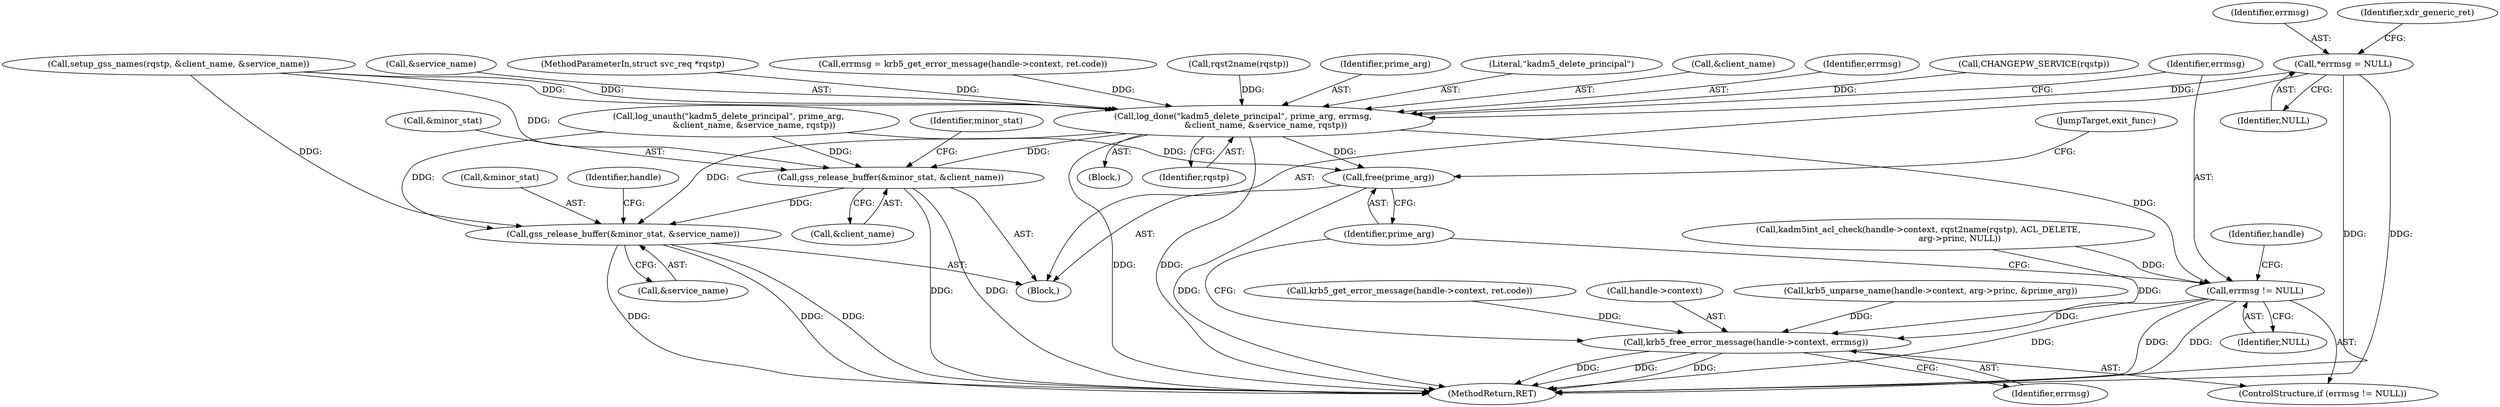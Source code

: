 digraph "0_krb5_83ed75feba32e46f736fcce0d96a0445f29b96c2_7@pointer" {
"1000117" [label="(Call,*errmsg = NULL)"];
"1000245" [label="(Call,log_done(\"kadm5_delete_principal\", prime_arg, errmsg,\n                 &client_name, &service_name, rqstp))"];
"1000255" [label="(Call,errmsg != NULL)"];
"1000258" [label="(Call,krb5_free_error_message(handle->context, errmsg))"];
"1000263" [label="(Call,free(prime_arg))"];
"1000266" [label="(Call,gss_release_buffer(&minor_stat, &client_name))"];
"1000271" [label="(Call,gss_release_buffer(&minor_stat, &service_name))"];
"1000196" [label="(Call,rqst2name(rqstp))"];
"1000247" [label="(Identifier,prime_arg)"];
"1000258" [label="(Call,krb5_free_error_message(handle->context, errmsg))"];
"1000246" [label="(Literal,\"kadm5_delete_principal\")"];
"1000281" [label="(MethodReturn,RET)"];
"1000267" [label="(Call,&minor_stat)"];
"1000257" [label="(Identifier,NULL)"];
"1000273" [label="(Identifier,minor_stat)"];
"1000256" [label="(Identifier,errmsg)"];
"1000249" [label="(Call,&client_name)"];
"1000117" [label="(Call,*errmsg = NULL)"];
"1000248" [label="(Identifier,errmsg)"];
"1000171" [label="(Call,krb5_unparse_name(handle->context, arg->princ, &prime_arg))"];
"1000277" [label="(Identifier,handle)"];
"1000189" [label="(Call,CHANGEPW_SERVICE(rqstp))"];
"1000251" [label="(Call,&service_name)"];
"1000156" [label="(Call,setup_gss_names(rqstp, &client_name, &service_name))"];
"1000119" [label="(Identifier,NULL)"];
"1000118" [label="(Identifier,errmsg)"];
"1000271" [label="(Call,gss_release_buffer(&minor_stat, &service_name))"];
"1000264" [label="(Identifier,prime_arg)"];
"1000245" [label="(Call,log_done(\"kadm5_delete_principal\", prime_arg, errmsg,\n                 &client_name, &service_name, rqstp))"];
"1000266" [label="(Call,gss_release_buffer(&minor_stat, &client_name))"];
"1000265" [label="(JumpTarget,exit_func:)"];
"1000255" [label="(Call,errmsg != NULL)"];
"1000103" [label="(Block,)"];
"1000102" [label="(MethodParameterIn,struct svc_req *rqstp)"];
"1000269" [label="(Call,&client_name)"];
"1000253" [label="(Identifier,rqstp)"];
"1000238" [label="(Call,krb5_get_error_message(handle->context, ret.code))"];
"1000272" [label="(Call,&minor_stat)"];
"1000263" [label="(Call,free(prime_arg))"];
"1000274" [label="(Call,&service_name)"];
"1000192" [label="(Call,kadm5int_acl_check(handle->context, rqst2name(rqstp), ACL_DELETE,\n                               arg->princ, NULL))"];
"1000260" [label="(Identifier,handle)"];
"1000218" [label="(Block,)"];
"1000209" [label="(Call,log_unauth(\"kadm5_delete_principal\", prime_arg,\n                   &client_name, &service_name, rqstp))"];
"1000259" [label="(Call,handle->context)"];
"1000262" [label="(Identifier,errmsg)"];
"1000236" [label="(Call,errmsg = krb5_get_error_message(handle->context, ret.code))"];
"1000121" [label="(Identifier,xdr_generic_ret)"];
"1000254" [label="(ControlStructure,if (errmsg != NULL))"];
"1000117" -> "1000103"  [label="AST: "];
"1000117" -> "1000119"  [label="CFG: "];
"1000118" -> "1000117"  [label="AST: "];
"1000119" -> "1000117"  [label="AST: "];
"1000121" -> "1000117"  [label="CFG: "];
"1000117" -> "1000281"  [label="DDG: "];
"1000117" -> "1000281"  [label="DDG: "];
"1000117" -> "1000245"  [label="DDG: "];
"1000245" -> "1000218"  [label="AST: "];
"1000245" -> "1000253"  [label="CFG: "];
"1000246" -> "1000245"  [label="AST: "];
"1000247" -> "1000245"  [label="AST: "];
"1000248" -> "1000245"  [label="AST: "];
"1000249" -> "1000245"  [label="AST: "];
"1000251" -> "1000245"  [label="AST: "];
"1000253" -> "1000245"  [label="AST: "];
"1000256" -> "1000245"  [label="CFG: "];
"1000245" -> "1000281"  [label="DDG: "];
"1000245" -> "1000281"  [label="DDG: "];
"1000236" -> "1000245"  [label="DDG: "];
"1000156" -> "1000245"  [label="DDG: "];
"1000156" -> "1000245"  [label="DDG: "];
"1000189" -> "1000245"  [label="DDG: "];
"1000196" -> "1000245"  [label="DDG: "];
"1000102" -> "1000245"  [label="DDG: "];
"1000245" -> "1000255"  [label="DDG: "];
"1000245" -> "1000263"  [label="DDG: "];
"1000245" -> "1000266"  [label="DDG: "];
"1000245" -> "1000271"  [label="DDG: "];
"1000255" -> "1000254"  [label="AST: "];
"1000255" -> "1000257"  [label="CFG: "];
"1000256" -> "1000255"  [label="AST: "];
"1000257" -> "1000255"  [label="AST: "];
"1000260" -> "1000255"  [label="CFG: "];
"1000264" -> "1000255"  [label="CFG: "];
"1000255" -> "1000281"  [label="DDG: "];
"1000255" -> "1000281"  [label="DDG: "];
"1000255" -> "1000281"  [label="DDG: "];
"1000192" -> "1000255"  [label="DDG: "];
"1000255" -> "1000258"  [label="DDG: "];
"1000258" -> "1000254"  [label="AST: "];
"1000258" -> "1000262"  [label="CFG: "];
"1000259" -> "1000258"  [label="AST: "];
"1000262" -> "1000258"  [label="AST: "];
"1000264" -> "1000258"  [label="CFG: "];
"1000258" -> "1000281"  [label="DDG: "];
"1000258" -> "1000281"  [label="DDG: "];
"1000258" -> "1000281"  [label="DDG: "];
"1000171" -> "1000258"  [label="DDG: "];
"1000238" -> "1000258"  [label="DDG: "];
"1000192" -> "1000258"  [label="DDG: "];
"1000263" -> "1000103"  [label="AST: "];
"1000263" -> "1000264"  [label="CFG: "];
"1000264" -> "1000263"  [label="AST: "];
"1000265" -> "1000263"  [label="CFG: "];
"1000263" -> "1000281"  [label="DDG: "];
"1000209" -> "1000263"  [label="DDG: "];
"1000266" -> "1000103"  [label="AST: "];
"1000266" -> "1000269"  [label="CFG: "];
"1000267" -> "1000266"  [label="AST: "];
"1000269" -> "1000266"  [label="AST: "];
"1000273" -> "1000266"  [label="CFG: "];
"1000266" -> "1000281"  [label="DDG: "];
"1000266" -> "1000281"  [label="DDG: "];
"1000156" -> "1000266"  [label="DDG: "];
"1000209" -> "1000266"  [label="DDG: "];
"1000266" -> "1000271"  [label="DDG: "];
"1000271" -> "1000103"  [label="AST: "];
"1000271" -> "1000274"  [label="CFG: "];
"1000272" -> "1000271"  [label="AST: "];
"1000274" -> "1000271"  [label="AST: "];
"1000277" -> "1000271"  [label="CFG: "];
"1000271" -> "1000281"  [label="DDG: "];
"1000271" -> "1000281"  [label="DDG: "];
"1000271" -> "1000281"  [label="DDG: "];
"1000156" -> "1000271"  [label="DDG: "];
"1000209" -> "1000271"  [label="DDG: "];
}
